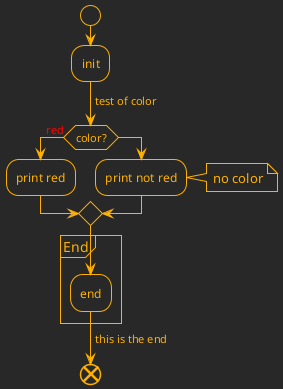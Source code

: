 @startuml test
!theme crt-amber
start
:init;
-> test of color;
if (color?) is (<color:red>red) then
:print red;
else 
:print not red;
note right: no color
endif
partition End {
:end;
}
-> this is the end;
end
@enduml
